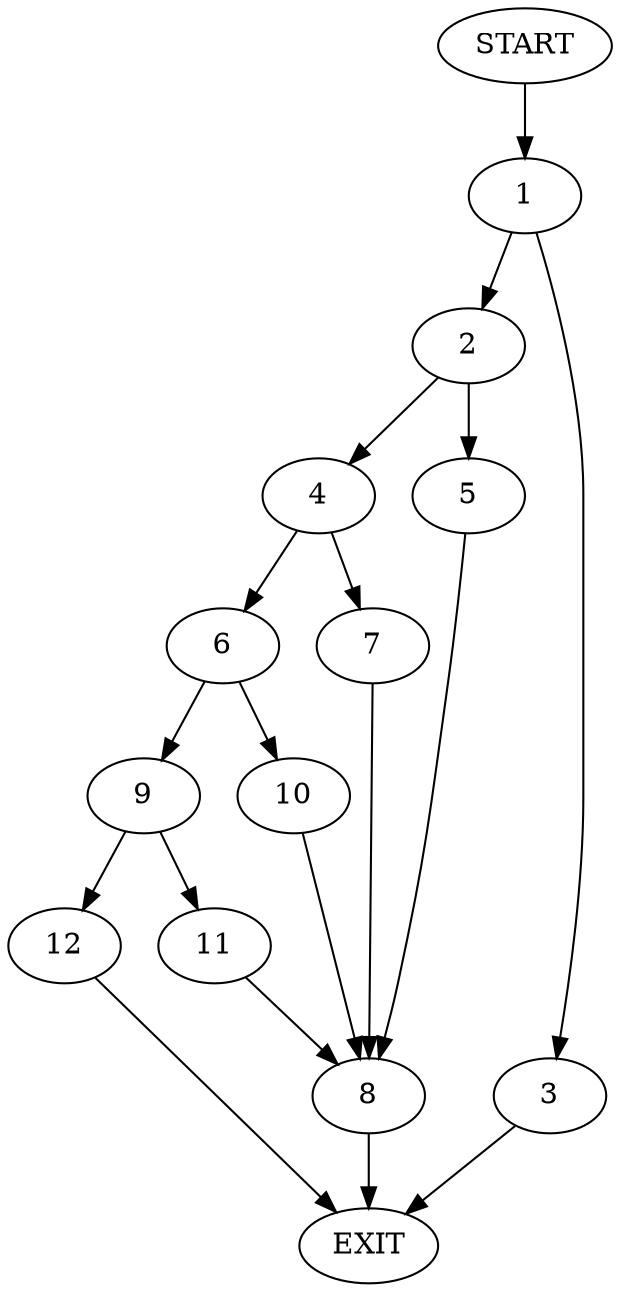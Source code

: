 digraph {
0 [label="START"]
13 [label="EXIT"]
0 -> 1
1 -> 2
1 -> 3
3 -> 13
2 -> 4
2 -> 5
4 -> 6
4 -> 7
5 -> 8
8 -> 13
7 -> 8
6 -> 9
6 -> 10
10 -> 8
9 -> 11
9 -> 12
12 -> 13
11 -> 8
}
